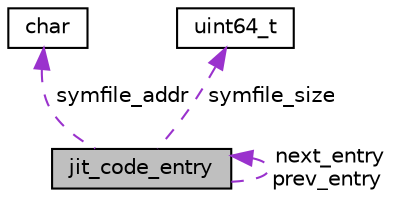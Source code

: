 digraph "jit_code_entry"
{
 // LATEX_PDF_SIZE
  bgcolor="transparent";
  edge [fontname="Helvetica",fontsize="10",labelfontname="Helvetica",labelfontsize="10"];
  node [fontname="Helvetica",fontsize="10",shape="box"];
  Node1 [label="jit_code_entry",height=0.2,width=0.4,color="black", fillcolor="grey75", style="filled", fontcolor="black",tooltip=" "];
  Node1 -> Node1 [dir="back",color="darkorchid3",fontsize="10",style="dashed",label=" next_entry\nprev_entry" ,fontname="Helvetica"];
  Node2 -> Node1 [dir="back",color="darkorchid3",fontsize="10",style="dashed",label=" symfile_addr" ,fontname="Helvetica"];
  Node2 [label="char",height=0.2,width=0.4,color="black",URL="$classchar.html",tooltip=" "];
  Node3 -> Node1 [dir="back",color="darkorchid3",fontsize="10",style="dashed",label=" symfile_size" ,fontname="Helvetica"];
  Node3 [label="uint64_t",height=0.2,width=0.4,color="black",tooltip=" "];
}
